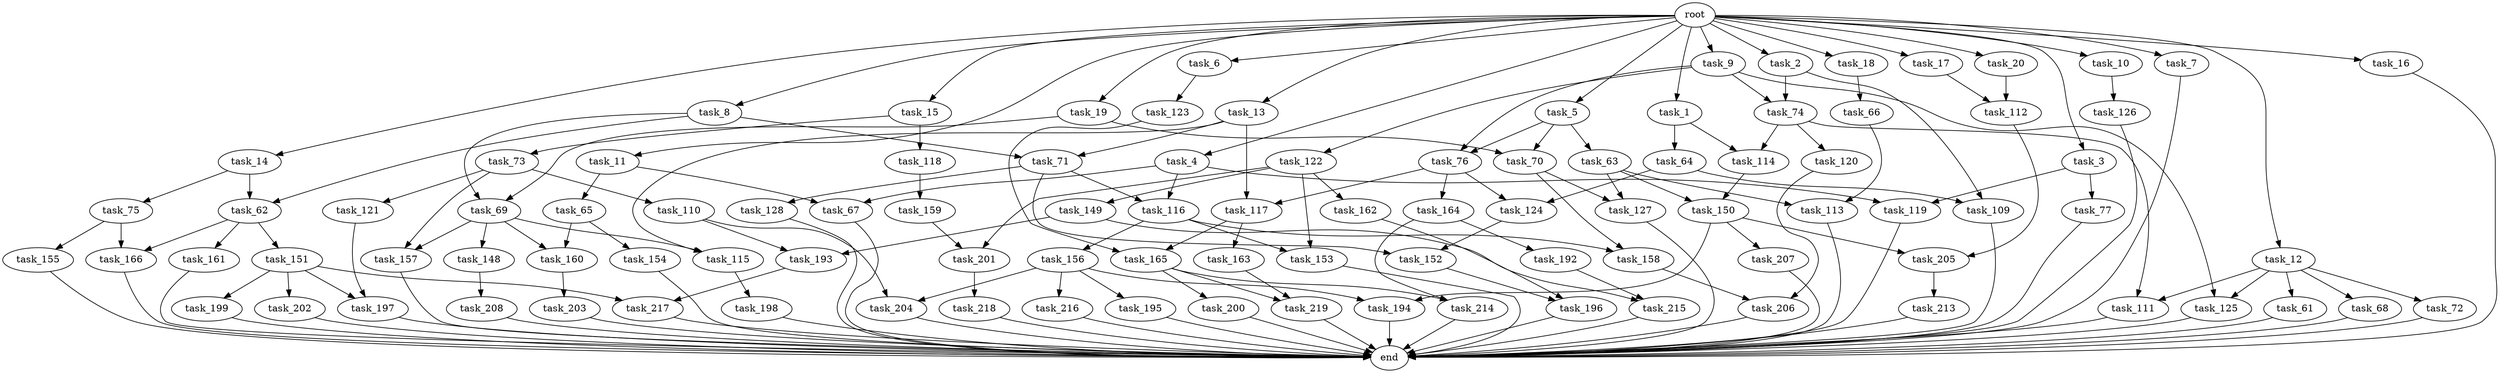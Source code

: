 digraph G {
  task_11 [size="2.048000"];
  task_195 [size="618475290.624000"];
  task_64 [size="429496729.600000"];
  task_17 [size="2.048000"];
  task_219 [size="309237645.312000"];
  task_217 [size="3109556322.304000"];
  task_126 [size="68719476.736000"];
  task_69 [size="910533066.752000"];
  task_155 [size="841813590.016000"];
  task_109 [size="2336462209.024000"];
  task_199 [size="1717986918.400000"];
  task_73 [size="618475290.624000"];
  task_200 [size="154618822.656000"];
  task_197 [size="2147483648.000000"];
  task_67 [size="1047972020.224000"];
  task_113 [size="1786706395.136000"];
  task_7 [size="2.048000"];
  task_158 [size="309237645.312000"];
  task_214 [size="1872605741.056000"];
  task_157 [size="1941325217.792000"];
  task_205 [size="1941325217.792000"];
  task_216 [size="618475290.624000"];
  task_115 [size="1271310319.616000"];
  task_75 [size="1391569403.904000"];
  task_128 [size="429496729.600000"];
  task_206 [size="1786706395.136000"];
  task_192 [size="1717986918.400000"];
  task_203 [size="274877906.944000"];
  task_63 [size="429496729.600000"];
  task_61 [size="68719476.736000"];
  task_119 [size="1460288880.640000"];
  task_196 [size="1374389534.720000"];
  task_72 [size="68719476.736000"];
  task_121 [size="1099511627.776000"];
  task_16 [size="2.048000"];
  task_112 [size="549755813.888000"];
  task_198 [size="68719476.736000"];
  task_3 [size="2.048000"];
  task_202 [size="1717986918.400000"];
  task_20 [size="2.048000"];
  task_14 [size="2.048000"];
  task_62 [size="2233382993.920000"];
  task_125 [size="1460288880.640000"];
  task_153 [size="584115552.256000"];
  task_215 [size="1546188226.560000"];
  task_117 [size="704374636.544000"];
  task_207 [size="841813590.016000"];
  task_9 [size="2.048000"];
  task_111 [size="687194767.360000"];
  task_164 [size="274877906.944000"];
  end [size="0.000000"];
  root [size="0.000000"];
  task_161 [size="841813590.016000"];
  task_218 [size="274877906.944000"];
  task_165 [size="1236950581.248000"];
  task_4 [size="2.048000"];
  task_70 [size="498216206.336000"];
  task_65 [size="429496729.600000"];
  task_19 [size="2.048000"];
  task_13 [size="2.048000"];
  task_194 [size="1460288880.640000"];
  task_66 [size="429496729.600000"];
  task_120 [size="618475290.624000"];
  task_5 [size="2.048000"];
  task_204 [size="2336462209.024000"];
  task_154 [size="841813590.016000"];
  task_124 [size="1992864825.344000"];
  task_6 [size="2.048000"];
  task_122 [size="1391569403.904000"];
  task_116 [size="1047972020.224000"];
  task_150 [size="137438953.472000"];
  task_201 [size="1271310319.616000"];
  task_152 [size="498216206.336000"];
  task_127 [size="223338299.392000"];
  task_213 [size="154618822.656000"];
  task_15 [size="2.048000"];
  task_166 [size="1683627180.032000"];
  task_10 [size="2.048000"];
  task_118 [size="618475290.624000"];
  task_110 [size="1099511627.776000"];
  task_148 [size="841813590.016000"];
  task_74 [size="2010044694.528000"];
  task_160 [size="1683627180.032000"];
  task_1 [size="2.048000"];
  task_208 [size="68719476.736000"];
  task_159 [size="841813590.016000"];
  task_151 [size="841813590.016000"];
  task_156 [size="154618822.656000"];
  task_68 [size="68719476.736000"];
  task_2 [size="2.048000"];
  task_71 [size="1271310319.616000"];
  task_114 [size="1047972020.224000"];
  task_12 [size="2.048000"];
  task_8 [size="2.048000"];
  task_163 [size="618475290.624000"];
  task_123 [size="154618822.656000"];
  task_18 [size="2.048000"];
  task_193 [size="3109556322.304000"];
  task_162 [size="429496729.600000"];
  task_77 [size="841813590.016000"];
  task_149 [size="429496729.600000"];
  task_76 [size="1821066133.504000"];

  task_11 -> task_65 [size="209715200.000000"];
  task_11 -> task_67 [size="209715200.000000"];
  task_195 -> end [size="1.000000"];
  task_64 -> task_109 [size="838860800.000000"];
  task_64 -> task_124 [size="838860800.000000"];
  task_17 -> task_112 [size="134217728.000000"];
  task_219 -> end [size="1.000000"];
  task_217 -> end [size="1.000000"];
  task_126 -> end [size="1.000000"];
  task_69 -> task_157 [size="411041792.000000"];
  task_69 -> task_148 [size="411041792.000000"];
  task_69 -> task_160 [size="411041792.000000"];
  task_69 -> task_115 [size="411041792.000000"];
  task_155 -> end [size="1.000000"];
  task_109 -> end [size="1.000000"];
  task_199 -> end [size="1.000000"];
  task_73 -> task_110 [size="536870912.000000"];
  task_73 -> task_121 [size="536870912.000000"];
  task_73 -> task_157 [size="536870912.000000"];
  task_200 -> end [size="1.000000"];
  task_197 -> end [size="1.000000"];
  task_67 -> end [size="1.000000"];
  task_113 -> end [size="1.000000"];
  task_7 -> end [size="1.000000"];
  task_158 -> task_206 [size="838860800.000000"];
  task_214 -> end [size="1.000000"];
  task_157 -> end [size="1.000000"];
  task_205 -> task_213 [size="75497472.000000"];
  task_216 -> end [size="1.000000"];
  task_115 -> task_198 [size="33554432.000000"];
  task_75 -> task_155 [size="411041792.000000"];
  task_75 -> task_166 [size="411041792.000000"];
  task_128 -> end [size="1.000000"];
  task_206 -> end [size="1.000000"];
  task_192 -> task_215 [size="75497472.000000"];
  task_203 -> end [size="1.000000"];
  task_63 -> task_113 [size="33554432.000000"];
  task_63 -> task_127 [size="33554432.000000"];
  task_63 -> task_150 [size="33554432.000000"];
  task_61 -> end [size="1.000000"];
  task_119 -> end [size="1.000000"];
  task_196 -> end [size="1.000000"];
  task_72 -> end [size="1.000000"];
  task_121 -> task_197 [size="209715200.000000"];
  task_16 -> end [size="1.000000"];
  task_112 -> task_205 [size="536870912.000000"];
  task_198 -> end [size="1.000000"];
  task_3 -> task_119 [size="411041792.000000"];
  task_3 -> task_77 [size="411041792.000000"];
  task_202 -> end [size="1.000000"];
  task_20 -> task_112 [size="134217728.000000"];
  task_14 -> task_75 [size="679477248.000000"];
  task_14 -> task_62 [size="679477248.000000"];
  task_62 -> task_161 [size="411041792.000000"];
  task_62 -> task_151 [size="411041792.000000"];
  task_62 -> task_166 [size="411041792.000000"];
  task_125 -> end [size="1.000000"];
  task_153 -> end [size="1.000000"];
  task_215 -> end [size="1.000000"];
  task_117 -> task_165 [size="301989888.000000"];
  task_117 -> task_163 [size="301989888.000000"];
  task_207 -> end [size="1.000000"];
  task_9 -> task_122 [size="679477248.000000"];
  task_9 -> task_125 [size="679477248.000000"];
  task_9 -> task_76 [size="679477248.000000"];
  task_9 -> task_74 [size="679477248.000000"];
  task_111 -> end [size="1.000000"];
  task_164 -> task_214 [size="838860800.000000"];
  task_164 -> task_192 [size="838860800.000000"];
  root -> task_15 [size="1.000000"];
  root -> task_16 [size="1.000000"];
  root -> task_5 [size="1.000000"];
  root -> task_11 [size="1.000000"];
  root -> task_3 [size="1.000000"];
  root -> task_20 [size="1.000000"];
  root -> task_12 [size="1.000000"];
  root -> task_8 [size="1.000000"];
  root -> task_6 [size="1.000000"];
  root -> task_17 [size="1.000000"];
  root -> task_7 [size="1.000000"];
  root -> task_10 [size="1.000000"];
  root -> task_1 [size="1.000000"];
  root -> task_4 [size="1.000000"];
  root -> task_2 [size="1.000000"];
  root -> task_19 [size="1.000000"];
  root -> task_13 [size="1.000000"];
  root -> task_14 [size="1.000000"];
  root -> task_9 [size="1.000000"];
  root -> task_18 [size="1.000000"];
  task_161 -> end [size="1.000000"];
  task_218 -> end [size="1.000000"];
  task_165 -> task_214 [size="75497472.000000"];
  task_165 -> task_200 [size="75497472.000000"];
  task_165 -> task_219 [size="75497472.000000"];
  task_4 -> task_119 [size="301989888.000000"];
  task_4 -> task_67 [size="301989888.000000"];
  task_4 -> task_116 [size="301989888.000000"];
  task_70 -> task_127 [size="75497472.000000"];
  task_70 -> task_158 [size="75497472.000000"];
  task_65 -> task_160 [size="411041792.000000"];
  task_65 -> task_154 [size="411041792.000000"];
  task_19 -> task_69 [size="33554432.000000"];
  task_19 -> task_70 [size="33554432.000000"];
  task_13 -> task_115 [size="209715200.000000"];
  task_13 -> task_117 [size="209715200.000000"];
  task_13 -> task_71 [size="209715200.000000"];
  task_194 -> end [size="1.000000"];
  task_66 -> task_113 [size="838860800.000000"];
  task_120 -> task_206 [size="33554432.000000"];
  task_5 -> task_63 [size="209715200.000000"];
  task_5 -> task_76 [size="209715200.000000"];
  task_5 -> task_70 [size="209715200.000000"];
  task_204 -> end [size="1.000000"];
  task_154 -> end [size="1.000000"];
  task_124 -> task_152 [size="33554432.000000"];
  task_6 -> task_123 [size="75497472.000000"];
  task_122 -> task_201 [size="209715200.000000"];
  task_122 -> task_162 [size="209715200.000000"];
  task_122 -> task_149 [size="209715200.000000"];
  task_122 -> task_153 [size="209715200.000000"];
  task_116 -> task_156 [size="75497472.000000"];
  task_116 -> task_158 [size="75497472.000000"];
  task_116 -> task_153 [size="75497472.000000"];
  task_150 -> task_207 [size="411041792.000000"];
  task_150 -> task_205 [size="411041792.000000"];
  task_150 -> task_194 [size="411041792.000000"];
  task_201 -> task_218 [size="134217728.000000"];
  task_152 -> task_196 [size="134217728.000000"];
  task_127 -> end [size="1.000000"];
  task_213 -> end [size="1.000000"];
  task_15 -> task_118 [size="301989888.000000"];
  task_15 -> task_73 [size="301989888.000000"];
  task_166 -> end [size="1.000000"];
  task_10 -> task_126 [size="33554432.000000"];
  task_118 -> task_159 [size="411041792.000000"];
  task_110 -> task_204 [size="838860800.000000"];
  task_110 -> task_193 [size="838860800.000000"];
  task_148 -> task_208 [size="33554432.000000"];
  task_74 -> task_114 [size="301989888.000000"];
  task_74 -> task_111 [size="301989888.000000"];
  task_74 -> task_120 [size="301989888.000000"];
  task_160 -> task_203 [size="134217728.000000"];
  task_1 -> task_114 [size="209715200.000000"];
  task_1 -> task_64 [size="209715200.000000"];
  task_208 -> end [size="1.000000"];
  task_159 -> task_201 [size="411041792.000000"];
  task_151 -> task_197 [size="838860800.000000"];
  task_151 -> task_199 [size="838860800.000000"];
  task_151 -> task_202 [size="838860800.000000"];
  task_151 -> task_217 [size="838860800.000000"];
  task_156 -> task_195 [size="301989888.000000"];
  task_156 -> task_204 [size="301989888.000000"];
  task_156 -> task_216 [size="301989888.000000"];
  task_156 -> task_194 [size="301989888.000000"];
  task_68 -> end [size="1.000000"];
  task_2 -> task_109 [size="301989888.000000"];
  task_2 -> task_74 [size="301989888.000000"];
  task_71 -> task_128 [size="209715200.000000"];
  task_71 -> task_116 [size="209715200.000000"];
  task_71 -> task_152 [size="209715200.000000"];
  task_114 -> task_150 [size="33554432.000000"];
  task_12 -> task_61 [size="33554432.000000"];
  task_12 -> task_68 [size="33554432.000000"];
  task_12 -> task_111 [size="33554432.000000"];
  task_12 -> task_125 [size="33554432.000000"];
  task_12 -> task_72 [size="33554432.000000"];
  task_8 -> task_69 [size="411041792.000000"];
  task_8 -> task_62 [size="411041792.000000"];
  task_8 -> task_71 [size="411041792.000000"];
  task_163 -> task_219 [size="75497472.000000"];
  task_123 -> task_165 [size="301989888.000000"];
  task_18 -> task_66 [size="209715200.000000"];
  task_193 -> task_217 [size="679477248.000000"];
  task_162 -> task_196 [size="536870912.000000"];
  task_77 -> end [size="1.000000"];
  task_149 -> task_215 [size="679477248.000000"];
  task_149 -> task_193 [size="679477248.000000"];
  task_76 -> task_164 [size="134217728.000000"];
  task_76 -> task_124 [size="134217728.000000"];
  task_76 -> task_117 [size="134217728.000000"];
}
